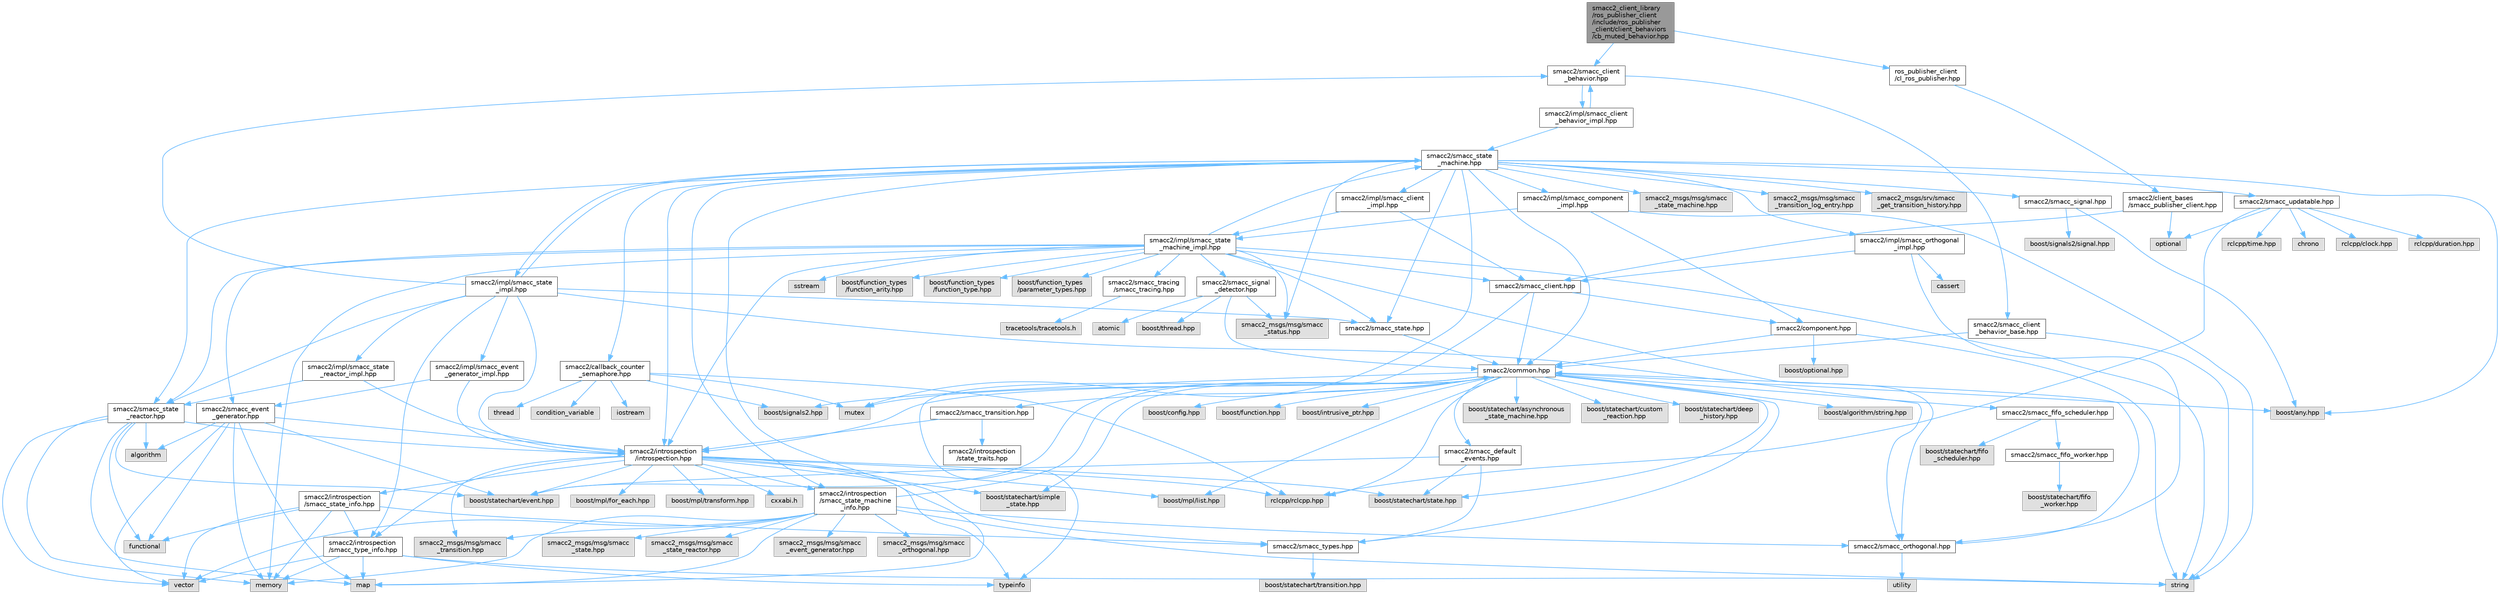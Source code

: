 digraph "smacc2_client_library/ros_publisher_client/include/ros_publisher_client/client_behaviors/cb_muted_behavior.hpp"
{
 // LATEX_PDF_SIZE
  bgcolor="transparent";
  edge [fontname=Helvetica,fontsize=10,labelfontname=Helvetica,labelfontsize=10];
  node [fontname=Helvetica,fontsize=10,shape=box,height=0.2,width=0.4];
  Node1 [label="smacc2_client_library\l/ros_publisher_client\l/include/ros_publisher\l_client/client_behaviors\l/cb_muted_behavior.hpp",height=0.2,width=0.4,color="gray40", fillcolor="grey60", style="filled", fontcolor="black",tooltip=" "];
  Node1 -> Node2 [color="steelblue1",style="solid"];
  Node2 [label="ros_publisher_client\l/cl_ros_publisher.hpp",height=0.2,width=0.4,color="grey40", fillcolor="white", style="filled",URL="$cl__ros__publisher_8hpp.html",tooltip=" "];
  Node2 -> Node3 [color="steelblue1",style="solid"];
  Node3 [label="smacc2/client_bases\l/smacc_publisher_client.hpp",height=0.2,width=0.4,color="grey40", fillcolor="white", style="filled",URL="$smacc__publisher__client_8hpp.html",tooltip=" "];
  Node3 -> Node4 [color="steelblue1",style="solid"];
  Node4 [label="optional",height=0.2,width=0.4,color="grey60", fillcolor="#E0E0E0", style="filled",tooltip=" "];
  Node3 -> Node5 [color="steelblue1",style="solid"];
  Node5 [label="smacc2/smacc_client.hpp",height=0.2,width=0.4,color="grey40", fillcolor="white", style="filled",URL="$smacc__client_8hpp.html",tooltip=" "];
  Node5 -> Node6 [color="steelblue1",style="solid"];
  Node6 [label="smacc2/common.hpp",height=0.2,width=0.4,color="grey40", fillcolor="white", style="filled",URL="$common_8hpp.html",tooltip=" "];
  Node6 -> Node7 [color="steelblue1",style="solid"];
  Node7 [label="boost/statechart/asynchronous\l_state_machine.hpp",height=0.2,width=0.4,color="grey60", fillcolor="#E0E0E0", style="filled",tooltip=" "];
  Node6 -> Node8 [color="steelblue1",style="solid"];
  Node8 [label="boost/statechart/custom\l_reaction.hpp",height=0.2,width=0.4,color="grey60", fillcolor="#E0E0E0", style="filled",tooltip=" "];
  Node6 -> Node9 [color="steelblue1",style="solid"];
  Node9 [label="boost/statechart/deep\l_history.hpp",height=0.2,width=0.4,color="grey60", fillcolor="#E0E0E0", style="filled",tooltip=" "];
  Node6 -> Node10 [color="steelblue1",style="solid"];
  Node10 [label="boost/statechart/event.hpp",height=0.2,width=0.4,color="grey60", fillcolor="#E0E0E0", style="filled",tooltip=" "];
  Node6 -> Node11 [color="steelblue1",style="solid"];
  Node11 [label="boost/statechart/simple\l_state.hpp",height=0.2,width=0.4,color="grey60", fillcolor="#E0E0E0", style="filled",tooltip=" "];
  Node6 -> Node12 [color="steelblue1",style="solid"];
  Node12 [label="boost/statechart/state.hpp",height=0.2,width=0.4,color="grey60", fillcolor="#E0E0E0", style="filled",tooltip=" "];
  Node6 -> Node13 [color="steelblue1",style="solid"];
  Node13 [label="boost/algorithm/string.hpp",height=0.2,width=0.4,color="grey60", fillcolor="#E0E0E0", style="filled",tooltip=" "];
  Node6 -> Node14 [color="steelblue1",style="solid"];
  Node14 [label="boost/any.hpp",height=0.2,width=0.4,color="grey60", fillcolor="#E0E0E0", style="filled",tooltip=" "];
  Node6 -> Node15 [color="steelblue1",style="solid"];
  Node15 [label="boost/config.hpp",height=0.2,width=0.4,color="grey60", fillcolor="#E0E0E0", style="filled",tooltip=" "];
  Node6 -> Node16 [color="steelblue1",style="solid"];
  Node16 [label="boost/function.hpp",height=0.2,width=0.4,color="grey60", fillcolor="#E0E0E0", style="filled",tooltip=" "];
  Node6 -> Node17 [color="steelblue1",style="solid"];
  Node17 [label="boost/intrusive_ptr.hpp",height=0.2,width=0.4,color="grey60", fillcolor="#E0E0E0", style="filled",tooltip=" "];
  Node6 -> Node18 [color="steelblue1",style="solid"];
  Node18 [label="boost/mpl/list.hpp",height=0.2,width=0.4,color="grey60", fillcolor="#E0E0E0", style="filled",tooltip=" "];
  Node6 -> Node19 [color="steelblue1",style="solid"];
  Node19 [label="boost/signals2.hpp",height=0.2,width=0.4,color="grey60", fillcolor="#E0E0E0", style="filled",tooltip=" "];
  Node6 -> Node20 [color="steelblue1",style="solid"];
  Node20 [label="mutex",height=0.2,width=0.4,color="grey60", fillcolor="#E0E0E0", style="filled",tooltip=" "];
  Node6 -> Node21 [color="steelblue1",style="solid"];
  Node21 [label="rclcpp/rclcpp.hpp",height=0.2,width=0.4,color="grey60", fillcolor="#E0E0E0", style="filled",tooltip=" "];
  Node6 -> Node22 [color="steelblue1",style="solid"];
  Node22 [label="smacc2/introspection\l/introspection.hpp",height=0.2,width=0.4,color="grey40", fillcolor="white", style="filled",URL="$introspection_8hpp.html",tooltip=" "];
  Node22 -> Node10 [color="steelblue1",style="solid"];
  Node22 -> Node11 [color="steelblue1",style="solid"];
  Node22 -> Node12 [color="steelblue1",style="solid"];
  Node22 -> Node23 [color="steelblue1",style="solid"];
  Node23 [label="boost/mpl/for_each.hpp",height=0.2,width=0.4,color="grey60", fillcolor="#E0E0E0", style="filled",tooltip=" "];
  Node22 -> Node18 [color="steelblue1",style="solid"];
  Node22 -> Node24 [color="steelblue1",style="solid"];
  Node24 [label="boost/mpl/transform.hpp",height=0.2,width=0.4,color="grey60", fillcolor="#E0E0E0", style="filled",tooltip=" "];
  Node22 -> Node21 [color="steelblue1",style="solid"];
  Node22 -> Node25 [color="steelblue1",style="solid"];
  Node25 [label="typeinfo",height=0.2,width=0.4,color="grey60", fillcolor="#E0E0E0", style="filled",tooltip=" "];
  Node22 -> Node26 [color="steelblue1",style="solid"];
  Node26 [label="smacc2/introspection\l/smacc_state_info.hpp",height=0.2,width=0.4,color="grey40", fillcolor="white", style="filled",URL="$smacc__state__info_8hpp.html",tooltip=" "];
  Node26 -> Node27 [color="steelblue1",style="solid"];
  Node27 [label="functional",height=0.2,width=0.4,color="grey60", fillcolor="#E0E0E0", style="filled",tooltip=" "];
  Node26 -> Node28 [color="steelblue1",style="solid"];
  Node28 [label="memory",height=0.2,width=0.4,color="grey60", fillcolor="#E0E0E0", style="filled",tooltip=" "];
  Node26 -> Node29 [color="steelblue1",style="solid"];
  Node29 [label="smacc2/introspection\l/smacc_type_info.hpp",height=0.2,width=0.4,color="grey40", fillcolor="white", style="filled",URL="$smacc__type__info_8hpp.html",tooltip=" "];
  Node29 -> Node30 [color="steelblue1",style="solid"];
  Node30 [label="map",height=0.2,width=0.4,color="grey60", fillcolor="#E0E0E0", style="filled",tooltip=" "];
  Node29 -> Node28 [color="steelblue1",style="solid"];
  Node29 -> Node31 [color="steelblue1",style="solid"];
  Node31 [label="string",height=0.2,width=0.4,color="grey60", fillcolor="#E0E0E0", style="filled",tooltip=" "];
  Node29 -> Node25 [color="steelblue1",style="solid"];
  Node29 -> Node32 [color="steelblue1",style="solid"];
  Node32 [label="vector",height=0.2,width=0.4,color="grey60", fillcolor="#E0E0E0", style="filled",tooltip=" "];
  Node26 -> Node33 [color="steelblue1",style="solid"];
  Node33 [label="smacc2/smacc_types.hpp",height=0.2,width=0.4,color="grey40", fillcolor="white", style="filled",URL="$smacc__types_8hpp.html",tooltip=" "];
  Node33 -> Node34 [color="steelblue1",style="solid"];
  Node34 [label="boost/statechart/transition.hpp",height=0.2,width=0.4,color="grey60", fillcolor="#E0E0E0", style="filled",tooltip=" "];
  Node26 -> Node32 [color="steelblue1",style="solid"];
  Node22 -> Node29 [color="steelblue1",style="solid"];
  Node22 -> Node33 [color="steelblue1",style="solid"];
  Node22 -> Node35 [color="steelblue1",style="solid"];
  Node35 [label="cxxabi.h",height=0.2,width=0.4,color="grey60", fillcolor="#E0E0E0", style="filled",tooltip=" "];
  Node22 -> Node36 [color="steelblue1",style="solid"];
  Node36 [label="smacc2_msgs/msg/smacc\l_transition.hpp",height=0.2,width=0.4,color="grey60", fillcolor="#E0E0E0", style="filled",tooltip=" "];
  Node22 -> Node37 [color="steelblue1",style="solid"];
  Node37 [label="smacc2/introspection\l/smacc_state_machine\l_info.hpp",height=0.2,width=0.4,color="grey40", fillcolor="white", style="filled",URL="$smacc__state__machine__info_8hpp.html",tooltip=" "];
  Node37 -> Node30 [color="steelblue1",style="solid"];
  Node37 -> Node28 [color="steelblue1",style="solid"];
  Node37 -> Node31 [color="steelblue1",style="solid"];
  Node37 -> Node32 [color="steelblue1",style="solid"];
  Node37 -> Node6 [color="steelblue1",style="solid"];
  Node37 -> Node38 [color="steelblue1",style="solid"];
  Node38 [label="smacc2/smacc_orthogonal.hpp",height=0.2,width=0.4,color="grey40", fillcolor="white", style="filled",URL="$smacc__orthogonal_8hpp.html",tooltip=" "];
  Node38 -> Node6 [color="steelblue1",style="solid"];
  Node38 -> Node39 [color="steelblue1",style="solid"];
  Node39 [label="utility",height=0.2,width=0.4,color="grey60", fillcolor="#E0E0E0", style="filled",tooltip=" "];
  Node37 -> Node40 [color="steelblue1",style="solid"];
  Node40 [label="smacc2_msgs/msg/smacc\l_event_generator.hpp",height=0.2,width=0.4,color="grey60", fillcolor="#E0E0E0", style="filled",tooltip=" "];
  Node37 -> Node41 [color="steelblue1",style="solid"];
  Node41 [label="smacc2_msgs/msg/smacc\l_orthogonal.hpp",height=0.2,width=0.4,color="grey60", fillcolor="#E0E0E0", style="filled",tooltip=" "];
  Node37 -> Node42 [color="steelblue1",style="solid"];
  Node42 [label="smacc2_msgs/msg/smacc\l_state.hpp",height=0.2,width=0.4,color="grey60", fillcolor="#E0E0E0", style="filled",tooltip=" "];
  Node37 -> Node43 [color="steelblue1",style="solid"];
  Node43 [label="smacc2_msgs/msg/smacc\l_state_reactor.hpp",height=0.2,width=0.4,color="grey60", fillcolor="#E0E0E0", style="filled",tooltip=" "];
  Node37 -> Node36 [color="steelblue1",style="solid"];
  Node6 -> Node44 [color="steelblue1",style="solid"];
  Node44 [label="smacc2/smacc_fifo_scheduler.hpp",height=0.2,width=0.4,color="grey40", fillcolor="white", style="filled",URL="$smacc__fifo__scheduler_8hpp.html",tooltip=" "];
  Node44 -> Node45 [color="steelblue1",style="solid"];
  Node45 [label="boost/statechart/fifo\l_scheduler.hpp",height=0.2,width=0.4,color="grey60", fillcolor="#E0E0E0", style="filled",tooltip=" "];
  Node44 -> Node46 [color="steelblue1",style="solid"];
  Node46 [label="smacc2/smacc_fifo_worker.hpp",height=0.2,width=0.4,color="grey40", fillcolor="white", style="filled",URL="$smacc__fifo__worker_8hpp.html",tooltip=" "];
  Node46 -> Node47 [color="steelblue1",style="solid"];
  Node47 [label="boost/statechart/fifo\l_worker.hpp",height=0.2,width=0.4,color="grey60", fillcolor="#E0E0E0", style="filled",tooltip=" "];
  Node6 -> Node33 [color="steelblue1",style="solid"];
  Node6 -> Node48 [color="steelblue1",style="solid"];
  Node48 [label="smacc2/smacc_default\l_events.hpp",height=0.2,width=0.4,color="grey40", fillcolor="white", style="filled",URL="$smacc__default__events_8hpp.html",tooltip=" "];
  Node48 -> Node33 [color="steelblue1",style="solid"];
  Node48 -> Node10 [color="steelblue1",style="solid"];
  Node48 -> Node12 [color="steelblue1",style="solid"];
  Node6 -> Node49 [color="steelblue1",style="solid"];
  Node49 [label="smacc2/smacc_transition.hpp",height=0.2,width=0.4,color="grey40", fillcolor="white", style="filled",URL="$smacc__transition_8hpp.html",tooltip=" "];
  Node49 -> Node22 [color="steelblue1",style="solid"];
  Node49 -> Node50 [color="steelblue1",style="solid"];
  Node50 [label="smacc2/introspection\l/state_traits.hpp",height=0.2,width=0.4,color="grey40", fillcolor="white", style="filled",URL="$state__traits_8hpp.html",tooltip=" "];
  Node5 -> Node51 [color="steelblue1",style="solid"];
  Node51 [label="smacc2/component.hpp",height=0.2,width=0.4,color="grey40", fillcolor="white", style="filled",URL="$component_8hpp.html",tooltip=" "];
  Node51 -> Node31 [color="steelblue1",style="solid"];
  Node51 -> Node52 [color="steelblue1",style="solid"];
  Node52 [label="boost/optional.hpp",height=0.2,width=0.4,color="grey60", fillcolor="#E0E0E0", style="filled",tooltip=" "];
  Node51 -> Node6 [color="steelblue1",style="solid"];
  Node5 -> Node25 [color="steelblue1",style="solid"];
  Node1 -> Node53 [color="steelblue1",style="solid"];
  Node53 [label="smacc2/smacc_client\l_behavior.hpp",height=0.2,width=0.4,color="grey40", fillcolor="white", style="filled",URL="$smacc__client__behavior_8hpp.html",tooltip=" "];
  Node53 -> Node54 [color="steelblue1",style="solid"];
  Node54 [label="smacc2/smacc_client\l_behavior_base.hpp",height=0.2,width=0.4,color="grey40", fillcolor="white", style="filled",URL="$smacc__client__behavior__base_8hpp.html",tooltip=" "];
  Node54 -> Node31 [color="steelblue1",style="solid"];
  Node54 -> Node6 [color="steelblue1",style="solid"];
  Node53 -> Node55 [color="steelblue1",style="solid"];
  Node55 [label="smacc2/impl/smacc_client\l_behavior_impl.hpp",height=0.2,width=0.4,color="grey40", fillcolor="white", style="filled",URL="$smacc__client__behavior__impl_8hpp.html",tooltip=" "];
  Node55 -> Node53 [color="steelblue1",style="solid"];
  Node55 -> Node56 [color="steelblue1",style="solid"];
  Node56 [label="smacc2/smacc_state\l_machine.hpp",height=0.2,width=0.4,color="grey40", fillcolor="white", style="filled",URL="$smacc__state__machine_8hpp.html",tooltip=" "];
  Node56 -> Node14 [color="steelblue1",style="solid"];
  Node56 -> Node30 [color="steelblue1",style="solid"];
  Node56 -> Node20 [color="steelblue1",style="solid"];
  Node56 -> Node6 [color="steelblue1",style="solid"];
  Node56 -> Node22 [color="steelblue1",style="solid"];
  Node56 -> Node37 [color="steelblue1",style="solid"];
  Node56 -> Node57 [color="steelblue1",style="solid"];
  Node57 [label="smacc2/smacc_signal.hpp",height=0.2,width=0.4,color="grey40", fillcolor="white", style="filled",URL="$smacc__signal_8hpp.html",tooltip=" "];
  Node57 -> Node14 [color="steelblue1",style="solid"];
  Node57 -> Node58 [color="steelblue1",style="solid"];
  Node58 [label="boost/signals2/signal.hpp",height=0.2,width=0.4,color="grey60", fillcolor="#E0E0E0", style="filled",tooltip=" "];
  Node56 -> Node59 [color="steelblue1",style="solid"];
  Node59 [label="smacc2/smacc_updatable.hpp",height=0.2,width=0.4,color="grey40", fillcolor="white", style="filled",URL="$smacc__updatable_8hpp.html",tooltip=" "];
  Node59 -> Node60 [color="steelblue1",style="solid"];
  Node60 [label="chrono",height=0.2,width=0.4,color="grey60", fillcolor="#E0E0E0", style="filled",tooltip=" "];
  Node59 -> Node4 [color="steelblue1",style="solid"];
  Node59 -> Node61 [color="steelblue1",style="solid"];
  Node61 [label="rclcpp/clock.hpp",height=0.2,width=0.4,color="grey60", fillcolor="#E0E0E0", style="filled",tooltip=" "];
  Node59 -> Node62 [color="steelblue1",style="solid"];
  Node62 [label="rclcpp/duration.hpp",height=0.2,width=0.4,color="grey60", fillcolor="#E0E0E0", style="filled",tooltip=" "];
  Node59 -> Node21 [color="steelblue1",style="solid"];
  Node59 -> Node63 [color="steelblue1",style="solid"];
  Node63 [label="rclcpp/time.hpp",height=0.2,width=0.4,color="grey60", fillcolor="#E0E0E0", style="filled",tooltip=" "];
  Node56 -> Node64 [color="steelblue1",style="solid"];
  Node64 [label="smacc2_msgs/msg/smacc\l_state_machine.hpp",height=0.2,width=0.4,color="grey60", fillcolor="#E0E0E0", style="filled",tooltip=" "];
  Node56 -> Node65 [color="steelblue1",style="solid"];
  Node65 [label="smacc2_msgs/msg/smacc\l_status.hpp",height=0.2,width=0.4,color="grey60", fillcolor="#E0E0E0", style="filled",tooltip=" "];
  Node56 -> Node66 [color="steelblue1",style="solid"];
  Node66 [label="smacc2_msgs/msg/smacc\l_transition_log_entry.hpp",height=0.2,width=0.4,color="grey60", fillcolor="#E0E0E0", style="filled",tooltip=" "];
  Node56 -> Node67 [color="steelblue1",style="solid"];
  Node67 [label="smacc2_msgs/srv/smacc\l_get_transition_history.hpp",height=0.2,width=0.4,color="grey60", fillcolor="#E0E0E0", style="filled",tooltip=" "];
  Node56 -> Node68 [color="steelblue1",style="solid"];
  Node68 [label="smacc2/callback_counter\l_semaphore.hpp",height=0.2,width=0.4,color="grey40", fillcolor="white", style="filled",URL="$callback__counter__semaphore_8hpp.html",tooltip=" "];
  Node68 -> Node19 [color="steelblue1",style="solid"];
  Node68 -> Node69 [color="steelblue1",style="solid"];
  Node69 [label="condition_variable",height=0.2,width=0.4,color="grey60", fillcolor="#E0E0E0", style="filled",tooltip=" "];
  Node68 -> Node70 [color="steelblue1",style="solid"];
  Node70 [label="iostream",height=0.2,width=0.4,color="grey60", fillcolor="#E0E0E0", style="filled",tooltip=" "];
  Node68 -> Node20 [color="steelblue1",style="solid"];
  Node68 -> Node21 [color="steelblue1",style="solid"];
  Node68 -> Node71 [color="steelblue1",style="solid"];
  Node71 [label="thread",height=0.2,width=0.4,color="grey60", fillcolor="#E0E0E0", style="filled",tooltip=" "];
  Node56 -> Node72 [color="steelblue1",style="solid"];
  Node72 [label="smacc2/smacc_state.hpp",height=0.2,width=0.4,color="grey40", fillcolor="white", style="filled",URL="$smacc__state_8hpp.html",tooltip=" "];
  Node72 -> Node6 [color="steelblue1",style="solid"];
  Node56 -> Node73 [color="steelblue1",style="solid"];
  Node73 [label="smacc2/smacc_state\l_reactor.hpp",height=0.2,width=0.4,color="grey40", fillcolor="white", style="filled",URL="$smacc__state__reactor_8hpp.html",tooltip=" "];
  Node73 -> Node74 [color="steelblue1",style="solid"];
  Node74 [label="algorithm",height=0.2,width=0.4,color="grey60", fillcolor="#E0E0E0", style="filled",tooltip=" "];
  Node73 -> Node10 [color="steelblue1",style="solid"];
  Node73 -> Node27 [color="steelblue1",style="solid"];
  Node73 -> Node30 [color="steelblue1",style="solid"];
  Node73 -> Node28 [color="steelblue1",style="solid"];
  Node73 -> Node22 [color="steelblue1",style="solid"];
  Node73 -> Node32 [color="steelblue1",style="solid"];
  Node56 -> Node75 [color="steelblue1",style="solid"];
  Node75 [label="smacc2/impl/smacc_client\l_impl.hpp",height=0.2,width=0.4,color="grey40", fillcolor="white", style="filled",URL="$smacc__client__impl_8hpp.html",tooltip=" "];
  Node75 -> Node76 [color="steelblue1",style="solid"];
  Node76 [label="smacc2/impl/smacc_state\l_machine_impl.hpp",height=0.2,width=0.4,color="grey40", fillcolor="white", style="filled",URL="$smacc__state__machine__impl_8hpp.html",tooltip=" "];
  Node76 -> Node28 [color="steelblue1",style="solid"];
  Node76 -> Node77 [color="steelblue1",style="solid"];
  Node77 [label="sstream",height=0.2,width=0.4,color="grey60", fillcolor="#E0E0E0", style="filled",tooltip=" "];
  Node76 -> Node31 [color="steelblue1",style="solid"];
  Node76 -> Node22 [color="steelblue1",style="solid"];
  Node76 -> Node5 [color="steelblue1",style="solid"];
  Node76 -> Node78 [color="steelblue1",style="solid"];
  Node78 [label="smacc2/smacc_event\l_generator.hpp",height=0.2,width=0.4,color="grey40", fillcolor="white", style="filled",URL="$smacc__event__generator_8hpp.html",tooltip=" "];
  Node78 -> Node74 [color="steelblue1",style="solid"];
  Node78 -> Node10 [color="steelblue1",style="solid"];
  Node78 -> Node27 [color="steelblue1",style="solid"];
  Node78 -> Node30 [color="steelblue1",style="solid"];
  Node78 -> Node28 [color="steelblue1",style="solid"];
  Node78 -> Node22 [color="steelblue1",style="solid"];
  Node78 -> Node32 [color="steelblue1",style="solid"];
  Node76 -> Node38 [color="steelblue1",style="solid"];
  Node76 -> Node79 [color="steelblue1",style="solid"];
  Node79 [label="smacc2/smacc_signal\l_detector.hpp",height=0.2,width=0.4,color="grey40", fillcolor="white", style="filled",URL="$smacc__signal__detector_8hpp.html",tooltip=" "];
  Node79 -> Node80 [color="steelblue1",style="solid"];
  Node80 [label="atomic",height=0.2,width=0.4,color="grey60", fillcolor="#E0E0E0", style="filled",tooltip=" "];
  Node79 -> Node81 [color="steelblue1",style="solid"];
  Node81 [label="boost/thread.hpp",height=0.2,width=0.4,color="grey60", fillcolor="#E0E0E0", style="filled",tooltip=" "];
  Node79 -> Node6 [color="steelblue1",style="solid"];
  Node79 -> Node65 [color="steelblue1",style="solid"];
  Node76 -> Node72 [color="steelblue1",style="solid"];
  Node76 -> Node56 [color="steelblue1",style="solid"];
  Node76 -> Node73 [color="steelblue1",style="solid"];
  Node76 -> Node82 [color="steelblue1",style="solid"];
  Node82 [label="boost/function_types\l/function_arity.hpp",height=0.2,width=0.4,color="grey60", fillcolor="#E0E0E0", style="filled",tooltip=" "];
  Node76 -> Node83 [color="steelblue1",style="solid"];
  Node83 [label="boost/function_types\l/function_type.hpp",height=0.2,width=0.4,color="grey60", fillcolor="#E0E0E0", style="filled",tooltip=" "];
  Node76 -> Node84 [color="steelblue1",style="solid"];
  Node84 [label="boost/function_types\l/parameter_types.hpp",height=0.2,width=0.4,color="grey60", fillcolor="#E0E0E0", style="filled",tooltip=" "];
  Node76 -> Node85 [color="steelblue1",style="solid"];
  Node85 [label="smacc2/smacc_tracing\l/smacc_tracing.hpp",height=0.2,width=0.4,color="grey40", fillcolor="white", style="filled",URL="$smacc__tracing_8hpp.html",tooltip=" "];
  Node85 -> Node86 [color="steelblue1",style="solid"];
  Node86 [label="tracetools/tracetools.h",height=0.2,width=0.4,color="grey60", fillcolor="#E0E0E0", style="filled",tooltip=" "];
  Node76 -> Node65 [color="steelblue1",style="solid"];
  Node75 -> Node5 [color="steelblue1",style="solid"];
  Node56 -> Node87 [color="steelblue1",style="solid"];
  Node87 [label="smacc2/impl/smacc_component\l_impl.hpp",height=0.2,width=0.4,color="grey40", fillcolor="white", style="filled",URL="$smacc__component__impl_8hpp.html",tooltip=" "];
  Node87 -> Node31 [color="steelblue1",style="solid"];
  Node87 -> Node51 [color="steelblue1",style="solid"];
  Node87 -> Node76 [color="steelblue1",style="solid"];
  Node56 -> Node88 [color="steelblue1",style="solid"];
  Node88 [label="smacc2/impl/smacc_orthogonal\l_impl.hpp",height=0.2,width=0.4,color="grey40", fillcolor="white", style="filled",URL="$smacc__orthogonal__impl_8hpp.html",tooltip=" "];
  Node88 -> Node89 [color="steelblue1",style="solid"];
  Node89 [label="cassert",height=0.2,width=0.4,color="grey60", fillcolor="#E0E0E0", style="filled",tooltip=" "];
  Node88 -> Node5 [color="steelblue1",style="solid"];
  Node88 -> Node38 [color="steelblue1",style="solid"];
  Node56 -> Node90 [color="steelblue1",style="solid"];
  Node90 [label="smacc2/impl/smacc_state\l_impl.hpp",height=0.2,width=0.4,color="grey40", fillcolor="white", style="filled",URL="$smacc__state__impl_8hpp.html",tooltip=" "];
  Node90 -> Node22 [color="steelblue1",style="solid"];
  Node90 -> Node53 [color="steelblue1",style="solid"];
  Node90 -> Node38 [color="steelblue1",style="solid"];
  Node90 -> Node72 [color="steelblue1",style="solid"];
  Node90 -> Node73 [color="steelblue1",style="solid"];
  Node90 -> Node29 [color="steelblue1",style="solid"];
  Node90 -> Node56 [color="steelblue1",style="solid"];
  Node90 -> Node91 [color="steelblue1",style="solid"];
  Node91 [label="smacc2/impl/smacc_event\l_generator_impl.hpp",height=0.2,width=0.4,color="grey40", fillcolor="white", style="filled",URL="$smacc__event__generator__impl_8hpp.html",tooltip=" "];
  Node91 -> Node22 [color="steelblue1",style="solid"];
  Node91 -> Node78 [color="steelblue1",style="solid"];
  Node90 -> Node92 [color="steelblue1",style="solid"];
  Node92 [label="smacc2/impl/smacc_state\l_reactor_impl.hpp",height=0.2,width=0.4,color="grey40", fillcolor="white", style="filled",URL="$smacc__state__reactor__impl_8hpp.html",tooltip=" "];
  Node92 -> Node22 [color="steelblue1",style="solid"];
  Node92 -> Node73 [color="steelblue1",style="solid"];
}
